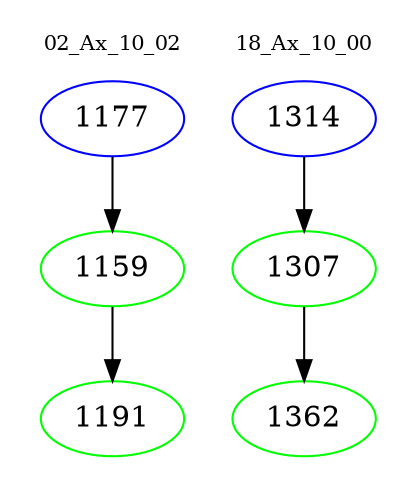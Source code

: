 digraph{
subgraph cluster_0 {
color = white
label = "02_Ax_10_02";
fontsize=10;
T0_1177 [label="1177", color="blue"]
T0_1177 -> T0_1159 [color="black"]
T0_1159 [label="1159", color="green"]
T0_1159 -> T0_1191 [color="black"]
T0_1191 [label="1191", color="green"]
}
subgraph cluster_1 {
color = white
label = "18_Ax_10_00";
fontsize=10;
T1_1314 [label="1314", color="blue"]
T1_1314 -> T1_1307 [color="black"]
T1_1307 [label="1307", color="green"]
T1_1307 -> T1_1362 [color="black"]
T1_1362 [label="1362", color="green"]
}
}
